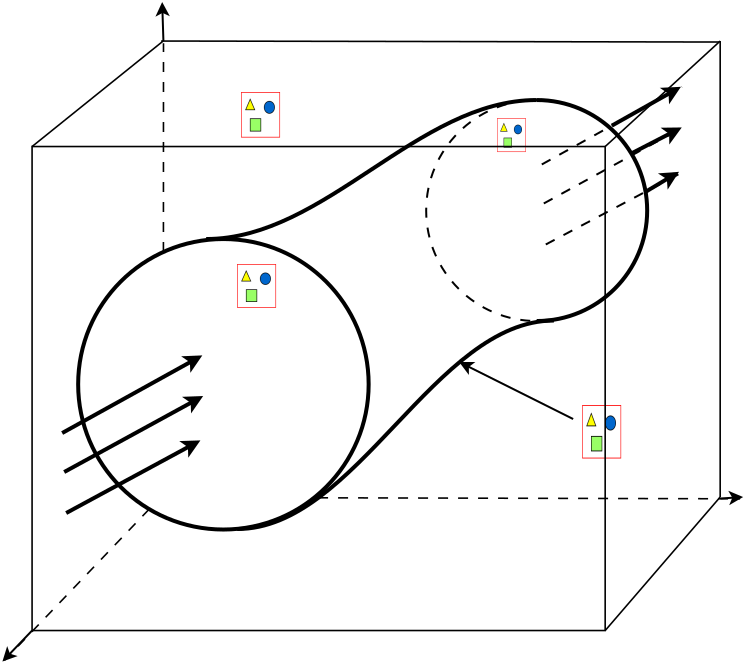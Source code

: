 <?xml version="1.0" encoding="UTF-8"?>
<dia:diagram xmlns:dia="http://www.lysator.liu.se/~alla/dia/">
  <dia:layer name="Background" visible="true" active="true">
    <dia:object type="Geometric - Perfect Circle" version="1" id="O0">
      <dia:attribute name="obj_pos">
        <dia:point val="-8.188,9.925"/>
      </dia:attribute>
      <dia:attribute name="obj_bb">
        <dia:rectangle val="-8.287,9.825;6.438,24.55"/>
      </dia:attribute>
      <dia:attribute name="meta">
        <dia:composite type="dict"/>
      </dia:attribute>
      <dia:attribute name="elem_corner">
        <dia:point val="-8.188,9.925"/>
      </dia:attribute>
      <dia:attribute name="elem_width">
        <dia:real val="14.525"/>
      </dia:attribute>
      <dia:attribute name="elem_height">
        <dia:real val="14.525"/>
      </dia:attribute>
      <dia:attribute name="line_width">
        <dia:real val="0.2"/>
      </dia:attribute>
      <dia:attribute name="line_colour">
        <dia:color val="#000000"/>
      </dia:attribute>
      <dia:attribute name="fill_colour">
        <dia:color val="#ffffff"/>
      </dia:attribute>
      <dia:attribute name="show_background">
        <dia:boolean val="false"/>
      </dia:attribute>
      <dia:attribute name="line_style">
        <dia:enum val="0"/>
        <dia:real val="1"/>
      </dia:attribute>
      <dia:attribute name="flip_horizontal">
        <dia:boolean val="false"/>
      </dia:attribute>
      <dia:attribute name="flip_vertical">
        <dia:boolean val="false"/>
      </dia:attribute>
      <dia:attribute name="subscale">
        <dia:real val="1"/>
      </dia:attribute>
    </dia:object>
    <dia:object type="Geometric - Perfect Circle" version="1" id="O1">
      <dia:attribute name="obj_pos">
        <dia:point val="9.213,2.975"/>
      </dia:attribute>
      <dia:attribute name="obj_bb">
        <dia:rectangle val="9.162,2.925;20.312,14.075"/>
      </dia:attribute>
      <dia:attribute name="meta">
        <dia:composite type="dict"/>
      </dia:attribute>
      <dia:attribute name="elem_corner">
        <dia:point val="9.213,2.975"/>
      </dia:attribute>
      <dia:attribute name="elem_width">
        <dia:real val="11.05"/>
      </dia:attribute>
      <dia:attribute name="elem_height">
        <dia:real val="11.05"/>
      </dia:attribute>
      <dia:attribute name="line_width">
        <dia:real val="0.1"/>
      </dia:attribute>
      <dia:attribute name="line_colour">
        <dia:color val="#000000"/>
      </dia:attribute>
      <dia:attribute name="fill_colour">
        <dia:color val="#ffffff"/>
      </dia:attribute>
      <dia:attribute name="show_background">
        <dia:boolean val="false"/>
      </dia:attribute>
      <dia:attribute name="line_style">
        <dia:enum val="1"/>
        <dia:real val="0.5"/>
      </dia:attribute>
      <dia:attribute name="flip_horizontal">
        <dia:boolean val="false"/>
      </dia:attribute>
      <dia:attribute name="flip_vertical">
        <dia:boolean val="false"/>
      </dia:attribute>
      <dia:attribute name="subscale">
        <dia:real val="1"/>
      </dia:attribute>
    </dia:object>
    <dia:object type="Standard - BezierLine" version="0" id="O2">
      <dia:attribute name="obj_pos">
        <dia:point val="-1.788,9.925"/>
      </dia:attribute>
      <dia:attribute name="obj_bb">
        <dia:rectangle val="-1.887,2.875;14.838,10.025"/>
      </dia:attribute>
      <dia:attribute name="bez_points">
        <dia:point val="-1.788,9.925"/>
        <dia:point val="4.164,9.925"/>
        <dia:point val="8.786,2.975"/>
        <dia:point val="14.738,2.975"/>
      </dia:attribute>
      <dia:attribute name="corner_types">
        <dia:enum val="0"/>
        <dia:enum val="0"/>
      </dia:attribute>
      <dia:attribute name="line_width">
        <dia:real val="0.2"/>
      </dia:attribute>
      <dia:connections>
        <dia:connection handle="3" to="O1" connection="1"/>
      </dia:connections>
    </dia:object>
    <dia:object type="Standard - BezierLine" version="0" id="O3">
      <dia:attribute name="obj_pos">
        <dia:point val="-0.237,24.425"/>
      </dia:attribute>
      <dia:attribute name="obj_bb">
        <dia:rectangle val="-0.338,13.9;15.7,24.525"/>
      </dia:attribute>
      <dia:attribute name="bez_points">
        <dia:point val="-0.237,24.425"/>
        <dia:point val="5.714,24.425"/>
        <dia:point val="9.649,14"/>
        <dia:point val="15.6,14"/>
      </dia:attribute>
      <dia:attribute name="corner_types">
        <dia:enum val="0"/>
        <dia:enum val="0"/>
      </dia:attribute>
      <dia:attribute name="line_width">
        <dia:real val="0.2"/>
      </dia:attribute>
    </dia:object>
    <dia:object type="Standard - Arc" version="0" id="O4">
      <dia:attribute name="obj_pos">
        <dia:point val="14.738,2.975"/>
      </dia:attribute>
      <dia:attribute name="obj_bb">
        <dia:rectangle val="14.637,2.875;20.363,14.125"/>
      </dia:attribute>
      <dia:attribute name="conn_endpoints">
        <dia:point val="14.738,2.975"/>
        <dia:point val="14.738,14.025"/>
      </dia:attribute>
      <dia:attribute name="curve_distance">
        <dia:real val="-5.525"/>
      </dia:attribute>
      <dia:attribute name="line_width">
        <dia:real val="0.2"/>
      </dia:attribute>
      <dia:connections>
        <dia:connection handle="0" to="O1" connection="1"/>
        <dia:connection handle="1" to="O1" connection="0"/>
      </dia:connections>
    </dia:object>
    <dia:object type="Standard - Line" version="0" id="O5">
      <dia:attribute name="obj_pos">
        <dia:point val="-3.925,0.025"/>
      </dia:attribute>
      <dia:attribute name="obj_bb">
        <dia:rectangle val="-4.33,-2.037;-3.606,0.077"/>
      </dia:attribute>
      <dia:attribute name="conn_endpoints">
        <dia:point val="-3.925,0.025"/>
        <dia:point val="-3.987,-1.925"/>
      </dia:attribute>
      <dia:attribute name="numcp">
        <dia:int val="1"/>
      </dia:attribute>
      <dia:attribute name="end_arrow">
        <dia:enum val="22"/>
      </dia:attribute>
      <dia:attribute name="end_arrow_length">
        <dia:real val="0.5"/>
      </dia:attribute>
      <dia:attribute name="end_arrow_width">
        <dia:real val="0.5"/>
      </dia:attribute>
    </dia:object>
    <dia:object type="Standard - Line" version="0" id="O6">
      <dia:attribute name="obj_pos">
        <dia:point val="23.925,22.9"/>
      </dia:attribute>
      <dia:attribute name="obj_bb">
        <dia:rectangle val="23.872,22.504;25.174,23.226"/>
      </dia:attribute>
      <dia:attribute name="conn_endpoints">
        <dia:point val="23.925,22.9"/>
        <dia:point val="25.062,22.825"/>
      </dia:attribute>
      <dia:attribute name="numcp">
        <dia:int val="1"/>
      </dia:attribute>
      <dia:attribute name="end_arrow">
        <dia:enum val="22"/>
      </dia:attribute>
      <dia:attribute name="end_arrow_length">
        <dia:real val="0.5"/>
      </dia:attribute>
      <dia:attribute name="end_arrow_width">
        <dia:real val="0.5"/>
      </dia:attribute>
    </dia:object>
    <dia:object type="Standard - Line" version="0" id="O7">
      <dia:attribute name="obj_pos">
        <dia:point val="-10.492,29.5"/>
      </dia:attribute>
      <dia:attribute name="obj_bb">
        <dia:rectangle val="-12.052,29.429;-10.422,31.131"/>
      </dia:attribute>
      <dia:attribute name="conn_endpoints">
        <dia:point val="-10.492,29.5"/>
        <dia:point val="-11.975,31.05"/>
      </dia:attribute>
      <dia:attribute name="numcp">
        <dia:int val="1"/>
      </dia:attribute>
      <dia:attribute name="end_arrow">
        <dia:enum val="22"/>
      </dia:attribute>
      <dia:attribute name="end_arrow_length">
        <dia:real val="0.5"/>
      </dia:attribute>
      <dia:attribute name="end_arrow_width">
        <dia:real val="0.5"/>
      </dia:attribute>
      <dia:connections>
        <dia:connection handle="0" to="O22" connection="5"/>
      </dia:connections>
    </dia:object>
    <dia:object type="Standard - Line" version="0" id="O8">
      <dia:attribute name="obj_pos">
        <dia:point val="-8.887,21.575"/>
      </dia:attribute>
      <dia:attribute name="obj_bb">
        <dia:rectangle val="-9.023,17.636;-1.741,21.711"/>
      </dia:attribute>
      <dia:attribute name="conn_endpoints">
        <dia:point val="-8.887,21.575"/>
        <dia:point val="-1.938,17.775"/>
      </dia:attribute>
      <dia:attribute name="numcp">
        <dia:int val="1"/>
      </dia:attribute>
      <dia:attribute name="line_width">
        <dia:real val="0.2"/>
      </dia:attribute>
      <dia:attribute name="end_arrow">
        <dia:enum val="22"/>
      </dia:attribute>
      <dia:attribute name="end_arrow_length">
        <dia:real val="0.5"/>
      </dia:attribute>
      <dia:attribute name="end_arrow_width">
        <dia:real val="0.5"/>
      </dia:attribute>
    </dia:object>
    <dia:object type="Standard - Line" version="0" id="O9">
      <dia:attribute name="obj_pos">
        <dia:point val="-8.787,23.625"/>
      </dia:attribute>
      <dia:attribute name="obj_bb">
        <dia:rectangle val="-8.923,19.854;-1.878,23.761"/>
      </dia:attribute>
      <dia:attribute name="conn_endpoints">
        <dia:point val="-8.787,23.625"/>
        <dia:point val="-2.075,19.993"/>
      </dia:attribute>
      <dia:attribute name="numcp">
        <dia:int val="1"/>
      </dia:attribute>
      <dia:attribute name="line_width">
        <dia:real val="0.2"/>
      </dia:attribute>
      <dia:attribute name="end_arrow">
        <dia:enum val="22"/>
      </dia:attribute>
      <dia:attribute name="end_arrow_length">
        <dia:real val="0.5"/>
      </dia:attribute>
      <dia:attribute name="end_arrow_width">
        <dia:real val="0.5"/>
      </dia:attribute>
    </dia:object>
    <dia:object type="Standard - Line" version="0" id="O10">
      <dia:attribute name="obj_pos">
        <dia:point val="-8.988,19.625"/>
      </dia:attribute>
      <dia:attribute name="obj_bb">
        <dia:rectangle val="-9.123,15.604;-1.784,19.761"/>
      </dia:attribute>
      <dia:attribute name="conn_endpoints">
        <dia:point val="-8.988,19.625"/>
        <dia:point val="-1.98,15.743"/>
      </dia:attribute>
      <dia:attribute name="numcp">
        <dia:int val="1"/>
      </dia:attribute>
      <dia:attribute name="line_width">
        <dia:real val="0.2"/>
      </dia:attribute>
      <dia:attribute name="end_arrow">
        <dia:enum val="22"/>
      </dia:attribute>
      <dia:attribute name="end_arrow_length">
        <dia:real val="0.5"/>
      </dia:attribute>
      <dia:attribute name="end_arrow_width">
        <dia:real val="0.5"/>
      </dia:attribute>
    </dia:object>
    <dia:object type="Standard - Line" version="0" id="O11">
      <dia:attribute name="obj_pos">
        <dia:point val="19.512,5.625"/>
      </dia:attribute>
      <dia:attribute name="obj_bb">
        <dia:rectangle val="19.378,4.206;22.192,5.76"/>
      </dia:attribute>
      <dia:attribute name="conn_endpoints">
        <dia:point val="19.512,5.625"/>
        <dia:point val="21.993,4.346"/>
      </dia:attribute>
      <dia:attribute name="numcp">
        <dia:int val="1"/>
      </dia:attribute>
      <dia:attribute name="line_width">
        <dia:real val="0.2"/>
      </dia:attribute>
      <dia:attribute name="end_arrow">
        <dia:enum val="22"/>
      </dia:attribute>
      <dia:attribute name="end_arrow_length">
        <dia:real val="0.5"/>
      </dia:attribute>
      <dia:attribute name="end_arrow_width">
        <dia:real val="0.5"/>
      </dia:attribute>
    </dia:object>
    <dia:object type="Standard - Line" version="0" id="O12">
      <dia:attribute name="obj_pos">
        <dia:point val="20.163,7.575"/>
      </dia:attribute>
      <dia:attribute name="obj_bb">
        <dia:rectangle val="20.025,6.426;22.048,7.712"/>
      </dia:attribute>
      <dia:attribute name="conn_endpoints">
        <dia:point val="20.163,7.575"/>
        <dia:point val="21.856,6.564"/>
      </dia:attribute>
      <dia:attribute name="numcp">
        <dia:int val="1"/>
      </dia:attribute>
      <dia:attribute name="line_width">
        <dia:real val="0.2"/>
      </dia:attribute>
      <dia:attribute name="end_arrow">
        <dia:enum val="22"/>
      </dia:attribute>
      <dia:attribute name="end_arrow_length">
        <dia:real val="0.5"/>
      </dia:attribute>
      <dia:attribute name="end_arrow_width">
        <dia:real val="0.5"/>
      </dia:attribute>
    </dia:object>
    <dia:object type="Standard - Line" version="0" id="O13">
      <dia:attribute name="obj_pos">
        <dia:point val="18.497,4.255"/>
      </dia:attribute>
      <dia:attribute name="obj_bb">
        <dia:rectangle val="18.361,2.175;22.146,4.391"/>
      </dia:attribute>
      <dia:attribute name="conn_endpoints">
        <dia:point val="18.497,4.255"/>
        <dia:point val="21.951,2.314"/>
      </dia:attribute>
      <dia:attribute name="numcp">
        <dia:int val="1"/>
      </dia:attribute>
      <dia:attribute name="line_width">
        <dia:real val="0.2"/>
      </dia:attribute>
      <dia:attribute name="end_arrow">
        <dia:enum val="22"/>
      </dia:attribute>
      <dia:attribute name="end_arrow_length">
        <dia:real val="0.5"/>
      </dia:attribute>
      <dia:attribute name="end_arrow_width">
        <dia:real val="0.5"/>
      </dia:attribute>
      <dia:connections>
        <dia:connection handle="0" to="O16" connection="0"/>
      </dia:connections>
    </dia:object>
    <dia:object type="Standard - Line" version="0" id="O14">
      <dia:attribute name="obj_pos">
        <dia:point val="15.093,8.146"/>
      </dia:attribute>
      <dia:attribute name="obj_bb">
        <dia:rectangle val="15.026,4.278;22.111,8.214"/>
      </dia:attribute>
      <dia:attribute name="conn_endpoints">
        <dia:point val="15.093,8.146"/>
        <dia:point val="22.043,4.346"/>
      </dia:attribute>
      <dia:attribute name="numcp">
        <dia:int val="1"/>
      </dia:attribute>
      <dia:attribute name="line_width">
        <dia:real val="0.1"/>
      </dia:attribute>
      <dia:attribute name="line_style">
        <dia:enum val="1"/>
      </dia:attribute>
      <dia:attribute name="dashlength">
        <dia:real val="0.5"/>
      </dia:attribute>
    </dia:object>
    <dia:object type="Standard - Line" version="0" id="O15">
      <dia:attribute name="obj_pos">
        <dia:point val="15.193,10.196"/>
      </dia:attribute>
      <dia:attribute name="obj_bb">
        <dia:rectangle val="15.126,6.552;22.027,10.264"/>
      </dia:attribute>
      <dia:attribute name="conn_endpoints">
        <dia:point val="15.193,10.196"/>
        <dia:point val="21.959,6.62"/>
      </dia:attribute>
      <dia:attribute name="numcp">
        <dia:int val="1"/>
      </dia:attribute>
      <dia:attribute name="line_width">
        <dia:real val="0.1"/>
      </dia:attribute>
      <dia:attribute name="line_style">
        <dia:enum val="1"/>
      </dia:attribute>
      <dia:attribute name="dashlength">
        <dia:real val="0.5"/>
      </dia:attribute>
    </dia:object>
    <dia:object type="Standard - Line" version="0" id="O16">
      <dia:attribute name="obj_pos">
        <dia:point val="14.993,6.196"/>
      </dia:attribute>
      <dia:attribute name="obj_bb">
        <dia:rectangle val="14.925,2.246;22.069,6.264"/>
      </dia:attribute>
      <dia:attribute name="conn_endpoints">
        <dia:point val="14.993,6.196"/>
        <dia:point val="22.001,2.314"/>
      </dia:attribute>
      <dia:attribute name="numcp">
        <dia:int val="1"/>
      </dia:attribute>
      <dia:attribute name="line_width">
        <dia:real val="0.1"/>
      </dia:attribute>
      <dia:attribute name="line_style">
        <dia:enum val="1"/>
      </dia:attribute>
      <dia:attribute name="dashlength">
        <dia:real val="0.5"/>
      </dia:attribute>
    </dia:object>
    <dia:object type="Standard - Image" version="0" id="O17">
      <dia:attribute name="obj_pos">
        <dia:point val="17.012,18.225"/>
      </dia:attribute>
      <dia:attribute name="obj_bb">
        <dia:rectangle val="16.962,18.175;19.012,20.947"/>
      </dia:attribute>
      <dia:attribute name="elem_corner">
        <dia:point val="17.012,18.225"/>
      </dia:attribute>
      <dia:attribute name="elem_width">
        <dia:real val="1.95"/>
      </dia:attribute>
      <dia:attribute name="elem_height">
        <dia:real val="2.672"/>
      </dia:attribute>
      <dia:attribute name="draw_border">
        <dia:boolean val="false"/>
      </dia:attribute>
      <dia:attribute name="keep_aspect">
        <dia:boolean val="true"/>
      </dia:attribute>
      <dia:attribute name="file">
        <dia:string>#gamma_1.png#</dia:string>
      </dia:attribute>
    </dia:object>
    <dia:object type="Standard - Image" version="0" id="O18">
      <dia:attribute name="obj_pos">
        <dia:point val="12.762,3.875"/>
      </dia:attribute>
      <dia:attribute name="obj_bb">
        <dia:rectangle val="12.713,3.825;14.244,5.625"/>
      </dia:attribute>
      <dia:attribute name="elem_corner">
        <dia:point val="12.762,3.875"/>
      </dia:attribute>
      <dia:attribute name="elem_width">
        <dia:real val="1.432"/>
      </dia:attribute>
      <dia:attribute name="elem_height">
        <dia:real val="1.7"/>
      </dia:attribute>
      <dia:attribute name="draw_border">
        <dia:boolean val="false"/>
      </dia:attribute>
      <dia:attribute name="keep_aspect">
        <dia:boolean val="true"/>
      </dia:attribute>
      <dia:attribute name="file">
        <dia:string>#gamma_3.png#</dia:string>
      </dia:attribute>
    </dia:object>
    <dia:object type="Standard - Image" version="0" id="O19">
      <dia:attribute name="obj_pos">
        <dia:point val="-0.242,11.175"/>
      </dia:attribute>
      <dia:attribute name="obj_bb">
        <dia:rectangle val="-0.292,11.125;1.758,13.411"/>
      </dia:attribute>
      <dia:attribute name="elem_corner">
        <dia:point val="-0.242,11.175"/>
      </dia:attribute>
      <dia:attribute name="elem_width">
        <dia:real val="1.95"/>
      </dia:attribute>
      <dia:attribute name="elem_height">
        <dia:real val="2.186"/>
      </dia:attribute>
      <dia:attribute name="draw_border">
        <dia:boolean val="false"/>
      </dia:attribute>
      <dia:attribute name="keep_aspect">
        <dia:boolean val="true"/>
      </dia:attribute>
      <dia:attribute name="file">
        <dia:string>#gamma_2.png#</dia:string>
      </dia:attribute>
    </dia:object>
    <dia:object type="Standard - Line" version="0" id="O20">
      <dia:attribute name="obj_pos">
        <dia:point val="16.562,18.925"/>
      </dia:attribute>
      <dia:attribute name="obj_bb">
        <dia:rectangle val="10.762,16.005;16.63,18.992"/>
      </dia:attribute>
      <dia:attribute name="conn_endpoints">
        <dia:point val="16.562,18.925"/>
        <dia:point val="10.863,16.075"/>
      </dia:attribute>
      <dia:attribute name="numcp">
        <dia:int val="1"/>
      </dia:attribute>
      <dia:attribute name="end_arrow">
        <dia:enum val="22"/>
      </dia:attribute>
      <dia:attribute name="end_arrow_length">
        <dia:real val="0.5"/>
      </dia:attribute>
      <dia:attribute name="end_arrow_width">
        <dia:real val="0.5"/>
      </dia:attribute>
    </dia:object>
    <dia:object type="Standard - Image" version="0" id="O21">
      <dia:attribute name="obj_pos">
        <dia:point val="-0.043,2.575"/>
      </dia:attribute>
      <dia:attribute name="obj_bb">
        <dia:rectangle val="-0.092,2.525;1.958,4.9"/>
      </dia:attribute>
      <dia:attribute name="elem_corner">
        <dia:point val="-0.043,2.575"/>
      </dia:attribute>
      <dia:attribute name="elem_width">
        <dia:real val="1.95"/>
      </dia:attribute>
      <dia:attribute name="elem_height">
        <dia:real val="2.275"/>
      </dia:attribute>
      <dia:attribute name="draw_border">
        <dia:boolean val="false"/>
      </dia:attribute>
      <dia:attribute name="keep_aspect">
        <dia:boolean val="true"/>
      </dia:attribute>
      <dia:attribute name="file">
        <dia:string>#Omega.png#</dia:string>
      </dia:attribute>
    </dia:object>
    <dia:object type="Standard - Box" version="0" id="O22">
      <dia:attribute name="obj_pos">
        <dia:point val="-10.492,5.3"/>
      </dia:attribute>
      <dia:attribute name="obj_bb">
        <dia:rectangle val="-10.533,5.26;18.203,29.54"/>
      </dia:attribute>
      <dia:attribute name="elem_corner">
        <dia:point val="-10.492,5.3"/>
      </dia:attribute>
      <dia:attribute name="elem_width">
        <dia:real val="28.655"/>
      </dia:attribute>
      <dia:attribute name="elem_height">
        <dia:real val="24.2"/>
      </dia:attribute>
      <dia:attribute name="border_width">
        <dia:real val="0.08"/>
      </dia:attribute>
      <dia:attribute name="show_background">
        <dia:boolean val="false"/>
      </dia:attribute>
    </dia:object>
    <dia:object type="Standard - Line" version="0" id="O23">
      <dia:attribute name="obj_pos">
        <dia:point val="18.163,5.3"/>
      </dia:attribute>
      <dia:attribute name="obj_bb">
        <dia:rectangle val="18.106,-0.032;23.969,5.357"/>
      </dia:attribute>
      <dia:attribute name="conn_endpoints">
        <dia:point val="18.163,5.3"/>
        <dia:point val="23.913,0.025"/>
      </dia:attribute>
      <dia:attribute name="numcp">
        <dia:int val="1"/>
      </dia:attribute>
      <dia:attribute name="line_width">
        <dia:real val="0.08"/>
      </dia:attribute>
      <dia:connections>
        <dia:connection handle="0" to="O22" connection="2"/>
      </dia:connections>
    </dia:object>
    <dia:object type="Standard - Line" version="0" id="O24">
      <dia:attribute name="obj_pos">
        <dia:point val="18.163,29.5"/>
      </dia:attribute>
      <dia:attribute name="obj_bb">
        <dia:rectangle val="18.106,22.769;23.969,29.556"/>
      </dia:attribute>
      <dia:attribute name="conn_endpoints">
        <dia:point val="18.163,29.5"/>
        <dia:point val="23.913,22.825"/>
      </dia:attribute>
      <dia:attribute name="numcp">
        <dia:int val="1"/>
      </dia:attribute>
      <dia:attribute name="line_width">
        <dia:real val="0.08"/>
      </dia:attribute>
      <dia:connections>
        <dia:connection handle="0" to="O22" connection="7"/>
      </dia:connections>
    </dia:object>
    <dia:object type="Standard - Line" version="0" id="O25">
      <dia:attribute name="obj_pos">
        <dia:point val="-10.492,5.3"/>
      </dia:attribute>
      <dia:attribute name="obj_bb">
        <dia:rectangle val="-10.549,-0.031;-3.881,5.356"/>
      </dia:attribute>
      <dia:attribute name="conn_endpoints">
        <dia:point val="-10.492,5.3"/>
        <dia:point val="-3.938,0.025"/>
      </dia:attribute>
      <dia:attribute name="numcp">
        <dia:int val="1"/>
      </dia:attribute>
      <dia:attribute name="line_width">
        <dia:real val="0.08"/>
      </dia:attribute>
      <dia:connections>
        <dia:connection handle="0" to="O22" connection="0"/>
      </dia:connections>
    </dia:object>
    <dia:object type="Standard - Line" version="0" id="O26">
      <dia:attribute name="obj_pos">
        <dia:point val="-4.037,0.025"/>
      </dia:attribute>
      <dia:attribute name="obj_bb">
        <dia:rectangle val="-4.078,-0.015;23.903,0.115"/>
      </dia:attribute>
      <dia:attribute name="conn_endpoints">
        <dia:point val="-4.037,0.025"/>
        <dia:point val="23.863,0.075"/>
      </dia:attribute>
      <dia:attribute name="numcp">
        <dia:int val="1"/>
      </dia:attribute>
      <dia:attribute name="line_width">
        <dia:real val="0.08"/>
      </dia:attribute>
    </dia:object>
    <dia:object type="Standard - Line" version="0" id="O27">
      <dia:attribute name="obj_pos">
        <dia:point val="23.913,0.025"/>
      </dia:attribute>
      <dia:attribute name="obj_bb">
        <dia:rectangle val="23.872,-0.015;23.953,22.865"/>
      </dia:attribute>
      <dia:attribute name="conn_endpoints">
        <dia:point val="23.913,0.025"/>
        <dia:point val="23.913,22.825"/>
      </dia:attribute>
      <dia:attribute name="numcp">
        <dia:int val="1"/>
      </dia:attribute>
      <dia:attribute name="line_width">
        <dia:real val="0.08"/>
      </dia:attribute>
    </dia:object>
    <dia:object type="Standard - Line" version="0" id="O28">
      <dia:attribute name="obj_pos">
        <dia:point val="-3.925,10.575"/>
      </dia:attribute>
      <dia:attribute name="obj_bb">
        <dia:rectangle val="-3.965,0.097;-3.881,10.615"/>
      </dia:attribute>
      <dia:attribute name="conn_endpoints">
        <dia:point val="-3.925,10.575"/>
        <dia:point val="-3.921,0.137"/>
      </dia:attribute>
      <dia:attribute name="numcp">
        <dia:int val="1"/>
      </dia:attribute>
      <dia:attribute name="line_width">
        <dia:real val="0.08"/>
      </dia:attribute>
      <dia:attribute name="line_style">
        <dia:enum val="1"/>
      </dia:attribute>
      <dia:attribute name="dashlength">
        <dia:real val="0.5"/>
      </dia:attribute>
    </dia:object>
    <dia:object type="Standard - Line" version="0" id="O29">
      <dia:attribute name="obj_pos">
        <dia:point val="3.808,22.863"/>
      </dia:attribute>
      <dia:attribute name="obj_bb">
        <dia:rectangle val="3.768,22.823;24.948,22.953"/>
      </dia:attribute>
      <dia:attribute name="conn_endpoints">
        <dia:point val="3.808,22.863"/>
        <dia:point val="24.908,22.913"/>
      </dia:attribute>
      <dia:attribute name="numcp">
        <dia:int val="1"/>
      </dia:attribute>
      <dia:attribute name="line_width">
        <dia:real val="0.08"/>
      </dia:attribute>
      <dia:attribute name="line_style">
        <dia:enum val="1"/>
      </dia:attribute>
      <dia:attribute name="dashlength">
        <dia:real val="0.5"/>
      </dia:attribute>
    </dia:object>
    <dia:object type="Standard - Line" version="0" id="O30">
      <dia:attribute name="obj_pos">
        <dia:point val="-4.628,23.421"/>
      </dia:attribute>
      <dia:attribute name="obj_bb">
        <dia:rectangle val="-11.934,23.364;-4.571,31.052"/>
      </dia:attribute>
      <dia:attribute name="conn_endpoints">
        <dia:point val="-4.628,23.421"/>
        <dia:point val="-11.878,30.996"/>
      </dia:attribute>
      <dia:attribute name="numcp">
        <dia:int val="1"/>
      </dia:attribute>
      <dia:attribute name="line_width">
        <dia:real val="0.08"/>
      </dia:attribute>
      <dia:attribute name="line_style">
        <dia:enum val="1"/>
      </dia:attribute>
      <dia:attribute name="dashlength">
        <dia:real val="0.5"/>
      </dia:attribute>
    </dia:object>
  </dia:layer>
</dia:diagram>
